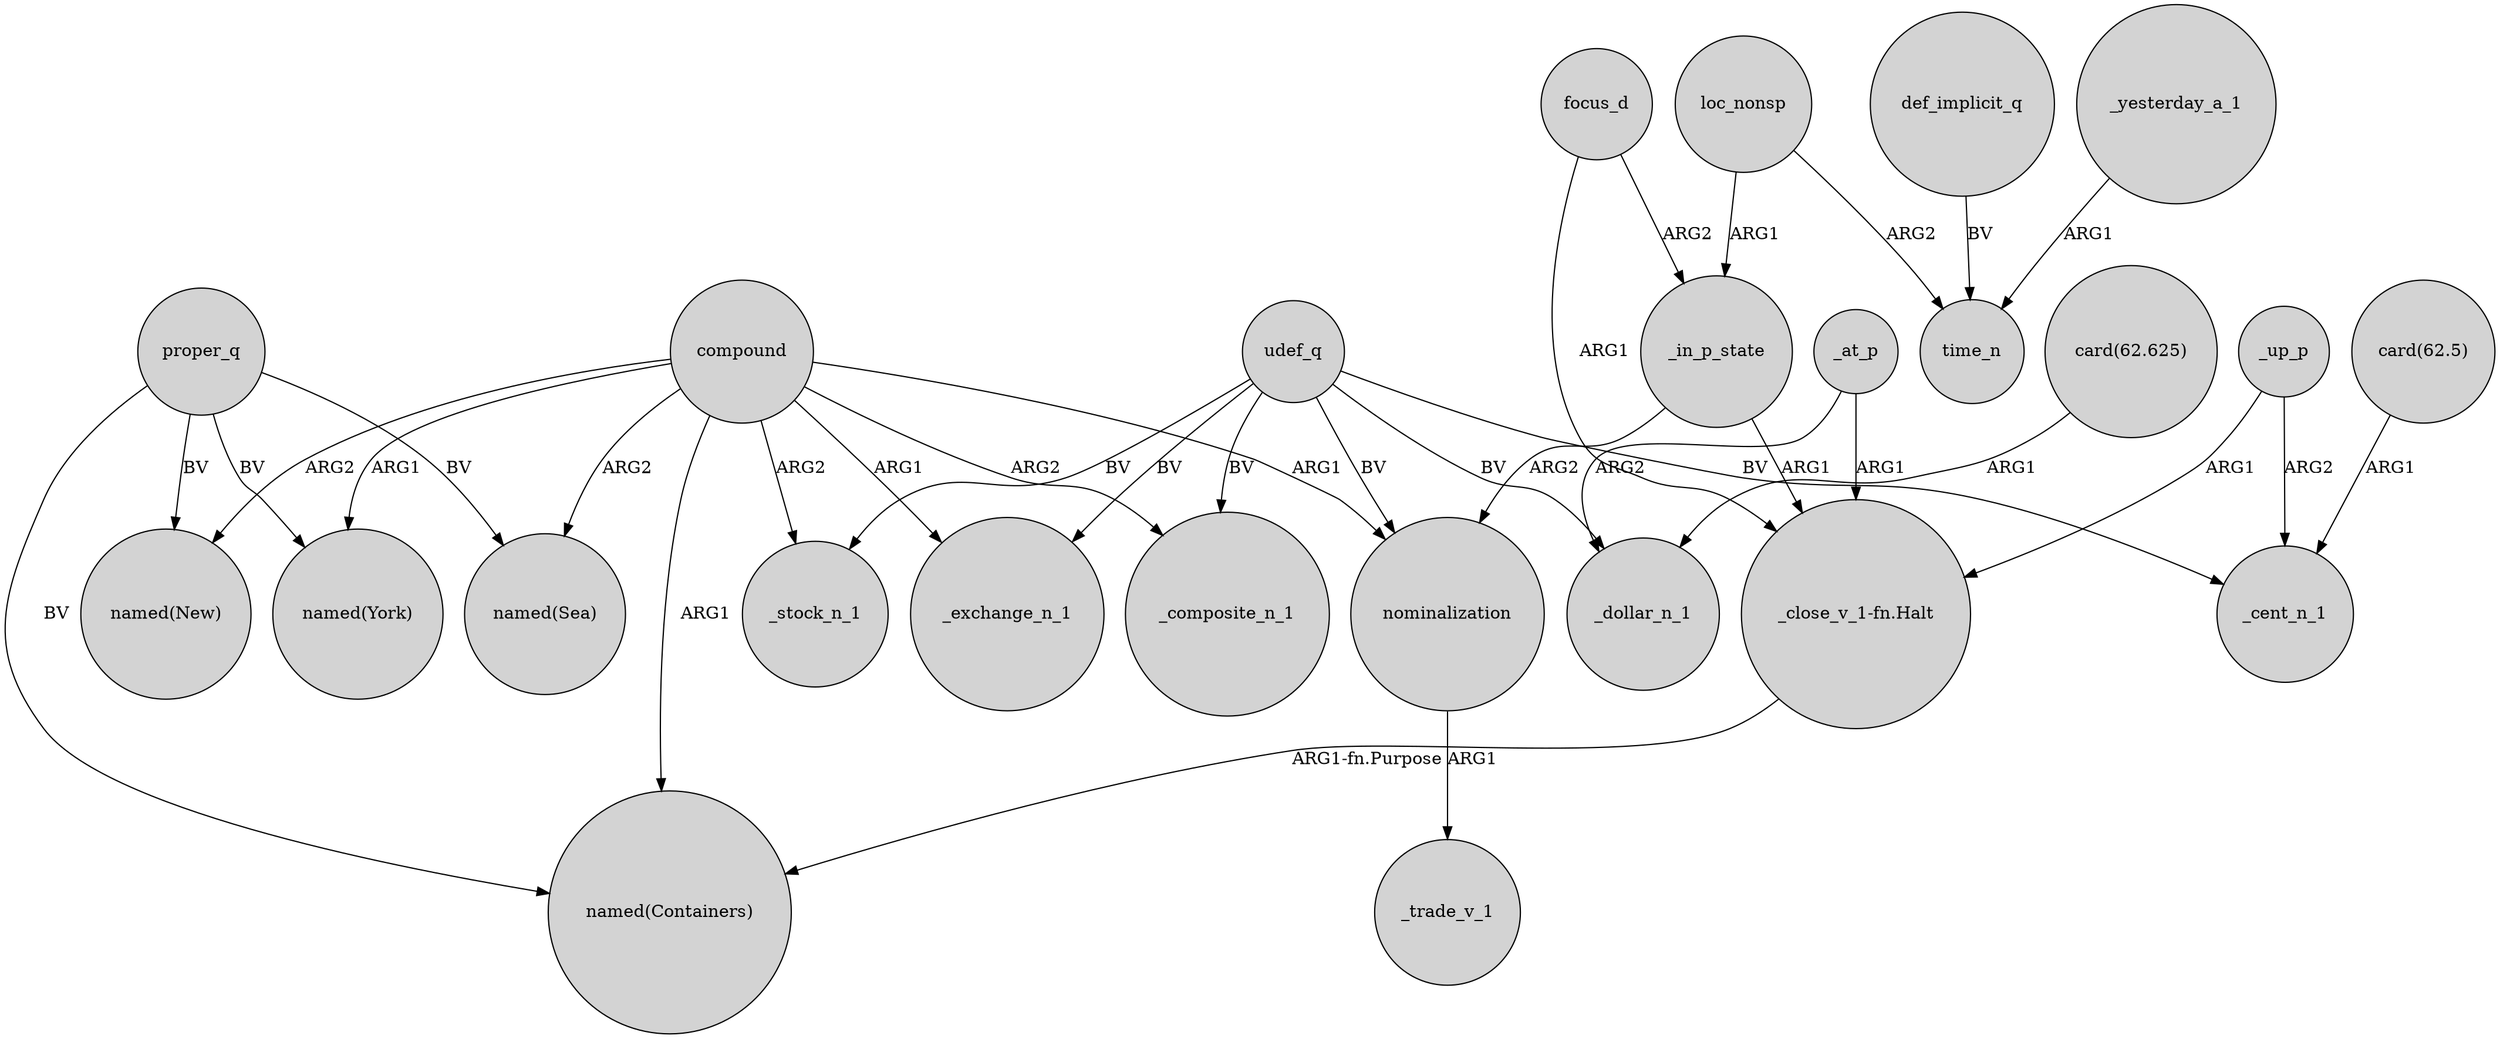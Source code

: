 digraph {
	node [shape=circle style=filled]
	compound -> "named(Sea)" [label=ARG2]
	udef_q -> _composite_n_1 [label=BV]
	compound -> "named(Containers)" [label=ARG1]
	_at_p -> _dollar_n_1 [label=ARG2]
	"_close_v_1-fn.Halt" -> "named(Containers)" [label="ARG1-fn.Purpose"]
	udef_q -> _stock_n_1 [label=BV]
	udef_q -> _dollar_n_1 [label=BV]
	_yesterday_a_1 -> time_n [label=ARG1]
	_up_p -> _cent_n_1 [label=ARG2]
	compound -> nominalization [label=ARG1]
	nominalization -> _trade_v_1 [label=ARG1]
	compound -> _exchange_n_1 [label=ARG1]
	udef_q -> _exchange_n_1 [label=BV]
	loc_nonsp -> time_n [label=ARG2]
	def_implicit_q -> time_n [label=BV]
	"card(62.625)" -> _dollar_n_1 [label=ARG1]
	_up_p -> "_close_v_1-fn.Halt" [label=ARG1]
	proper_q -> "named(New)" [label=BV]
	"card(62.5)" -> _cent_n_1 [label=ARG1]
	_at_p -> "_close_v_1-fn.Halt" [label=ARG1]
	compound -> _composite_n_1 [label=ARG2]
	udef_q -> nominalization [label=BV]
	proper_q -> "named(York)" [label=BV]
	focus_d -> _in_p_state [label=ARG2]
	compound -> "named(New)" [label=ARG2]
	proper_q -> "named(Sea)" [label=BV]
	loc_nonsp -> _in_p_state [label=ARG1]
	_in_p_state -> "_close_v_1-fn.Halt" [label=ARG1]
	udef_q -> _cent_n_1 [label=BV]
	_in_p_state -> nominalization [label=ARG2]
	compound -> _stock_n_1 [label=ARG2]
	compound -> "named(York)" [label=ARG1]
	proper_q -> "named(Containers)" [label=BV]
	focus_d -> "_close_v_1-fn.Halt" [label=ARG1]
}
